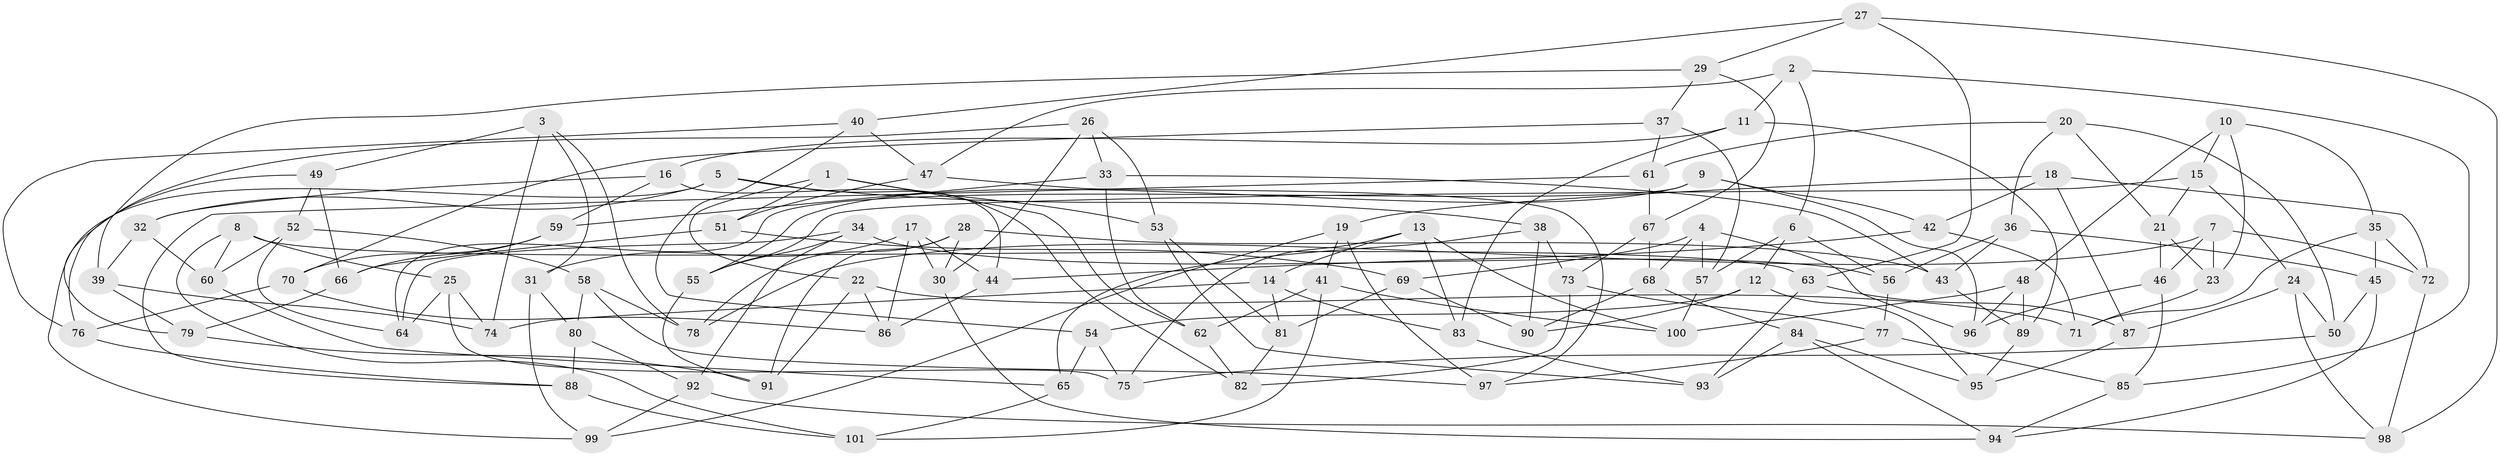 // Generated by graph-tools (version 1.1) at 2025/03/03/09/25 03:03:01]
// undirected, 101 vertices, 202 edges
graph export_dot {
graph [start="1"]
  node [color=gray90,style=filled];
  1;
  2;
  3;
  4;
  5;
  6;
  7;
  8;
  9;
  10;
  11;
  12;
  13;
  14;
  15;
  16;
  17;
  18;
  19;
  20;
  21;
  22;
  23;
  24;
  25;
  26;
  27;
  28;
  29;
  30;
  31;
  32;
  33;
  34;
  35;
  36;
  37;
  38;
  39;
  40;
  41;
  42;
  43;
  44;
  45;
  46;
  47;
  48;
  49;
  50;
  51;
  52;
  53;
  54;
  55;
  56;
  57;
  58;
  59;
  60;
  61;
  62;
  63;
  64;
  65;
  66;
  67;
  68;
  69;
  70;
  71;
  72;
  73;
  74;
  75;
  76;
  77;
  78;
  79;
  80;
  81;
  82;
  83;
  84;
  85;
  86;
  87;
  88;
  89;
  90;
  91;
  92;
  93;
  94;
  95;
  96;
  97;
  98;
  99;
  100;
  101;
  1 -- 62;
  1 -- 22;
  1 -- 53;
  1 -- 51;
  2 -- 47;
  2 -- 85;
  2 -- 6;
  2 -- 11;
  3 -- 49;
  3 -- 78;
  3 -- 74;
  3 -- 31;
  4 -- 57;
  4 -- 68;
  4 -- 96;
  4 -- 69;
  5 -- 32;
  5 -- 38;
  5 -- 99;
  5 -- 82;
  6 -- 56;
  6 -- 57;
  6 -- 12;
  7 -- 46;
  7 -- 78;
  7 -- 72;
  7 -- 23;
  8 -- 60;
  8 -- 101;
  8 -- 25;
  8 -- 63;
  9 -- 64;
  9 -- 55;
  9 -- 96;
  9 -- 42;
  10 -- 15;
  10 -- 23;
  10 -- 48;
  10 -- 35;
  11 -- 16;
  11 -- 89;
  11 -- 83;
  12 -- 90;
  12 -- 95;
  12 -- 54;
  13 -- 14;
  13 -- 100;
  13 -- 83;
  13 -- 75;
  14 -- 81;
  14 -- 74;
  14 -- 83;
  15 -- 55;
  15 -- 24;
  15 -- 21;
  16 -- 59;
  16 -- 32;
  16 -- 44;
  17 -- 31;
  17 -- 30;
  17 -- 44;
  17 -- 86;
  18 -- 87;
  18 -- 19;
  18 -- 42;
  18 -- 72;
  19 -- 41;
  19 -- 97;
  19 -- 99;
  20 -- 61;
  20 -- 21;
  20 -- 36;
  20 -- 50;
  21 -- 23;
  21 -- 46;
  22 -- 91;
  22 -- 86;
  22 -- 71;
  23 -- 71;
  24 -- 50;
  24 -- 98;
  24 -- 87;
  25 -- 74;
  25 -- 75;
  25 -- 64;
  26 -- 30;
  26 -- 53;
  26 -- 79;
  26 -- 33;
  27 -- 40;
  27 -- 63;
  27 -- 29;
  27 -- 98;
  28 -- 91;
  28 -- 30;
  28 -- 78;
  28 -- 43;
  29 -- 39;
  29 -- 67;
  29 -- 37;
  30 -- 94;
  31 -- 80;
  31 -- 99;
  32 -- 60;
  32 -- 39;
  33 -- 59;
  33 -- 62;
  33 -- 43;
  34 -- 64;
  34 -- 56;
  34 -- 55;
  34 -- 92;
  35 -- 45;
  35 -- 72;
  35 -- 71;
  36 -- 45;
  36 -- 56;
  36 -- 43;
  37 -- 61;
  37 -- 70;
  37 -- 57;
  38 -- 73;
  38 -- 65;
  38 -- 90;
  39 -- 79;
  39 -- 74;
  40 -- 54;
  40 -- 76;
  40 -- 47;
  41 -- 62;
  41 -- 101;
  41 -- 100;
  42 -- 71;
  42 -- 44;
  43 -- 89;
  44 -- 86;
  45 -- 50;
  45 -- 94;
  46 -- 85;
  46 -- 96;
  47 -- 97;
  47 -- 51;
  48 -- 100;
  48 -- 89;
  48 -- 96;
  49 -- 52;
  49 -- 66;
  49 -- 76;
  50 -- 75;
  51 -- 69;
  51 -- 66;
  52 -- 60;
  52 -- 58;
  52 -- 64;
  53 -- 81;
  53 -- 93;
  54 -- 75;
  54 -- 65;
  55 -- 91;
  56 -- 77;
  57 -- 100;
  58 -- 97;
  58 -- 78;
  58 -- 80;
  59 -- 66;
  59 -- 70;
  60 -- 65;
  61 -- 88;
  61 -- 67;
  62 -- 82;
  63 -- 93;
  63 -- 87;
  65 -- 101;
  66 -- 79;
  67 -- 73;
  67 -- 68;
  68 -- 84;
  68 -- 90;
  69 -- 90;
  69 -- 81;
  70 -- 86;
  70 -- 76;
  72 -- 98;
  73 -- 82;
  73 -- 77;
  76 -- 88;
  77 -- 85;
  77 -- 97;
  79 -- 91;
  80 -- 88;
  80 -- 92;
  81 -- 82;
  83 -- 93;
  84 -- 93;
  84 -- 94;
  84 -- 95;
  85 -- 94;
  87 -- 95;
  88 -- 101;
  89 -- 95;
  92 -- 99;
  92 -- 98;
}
